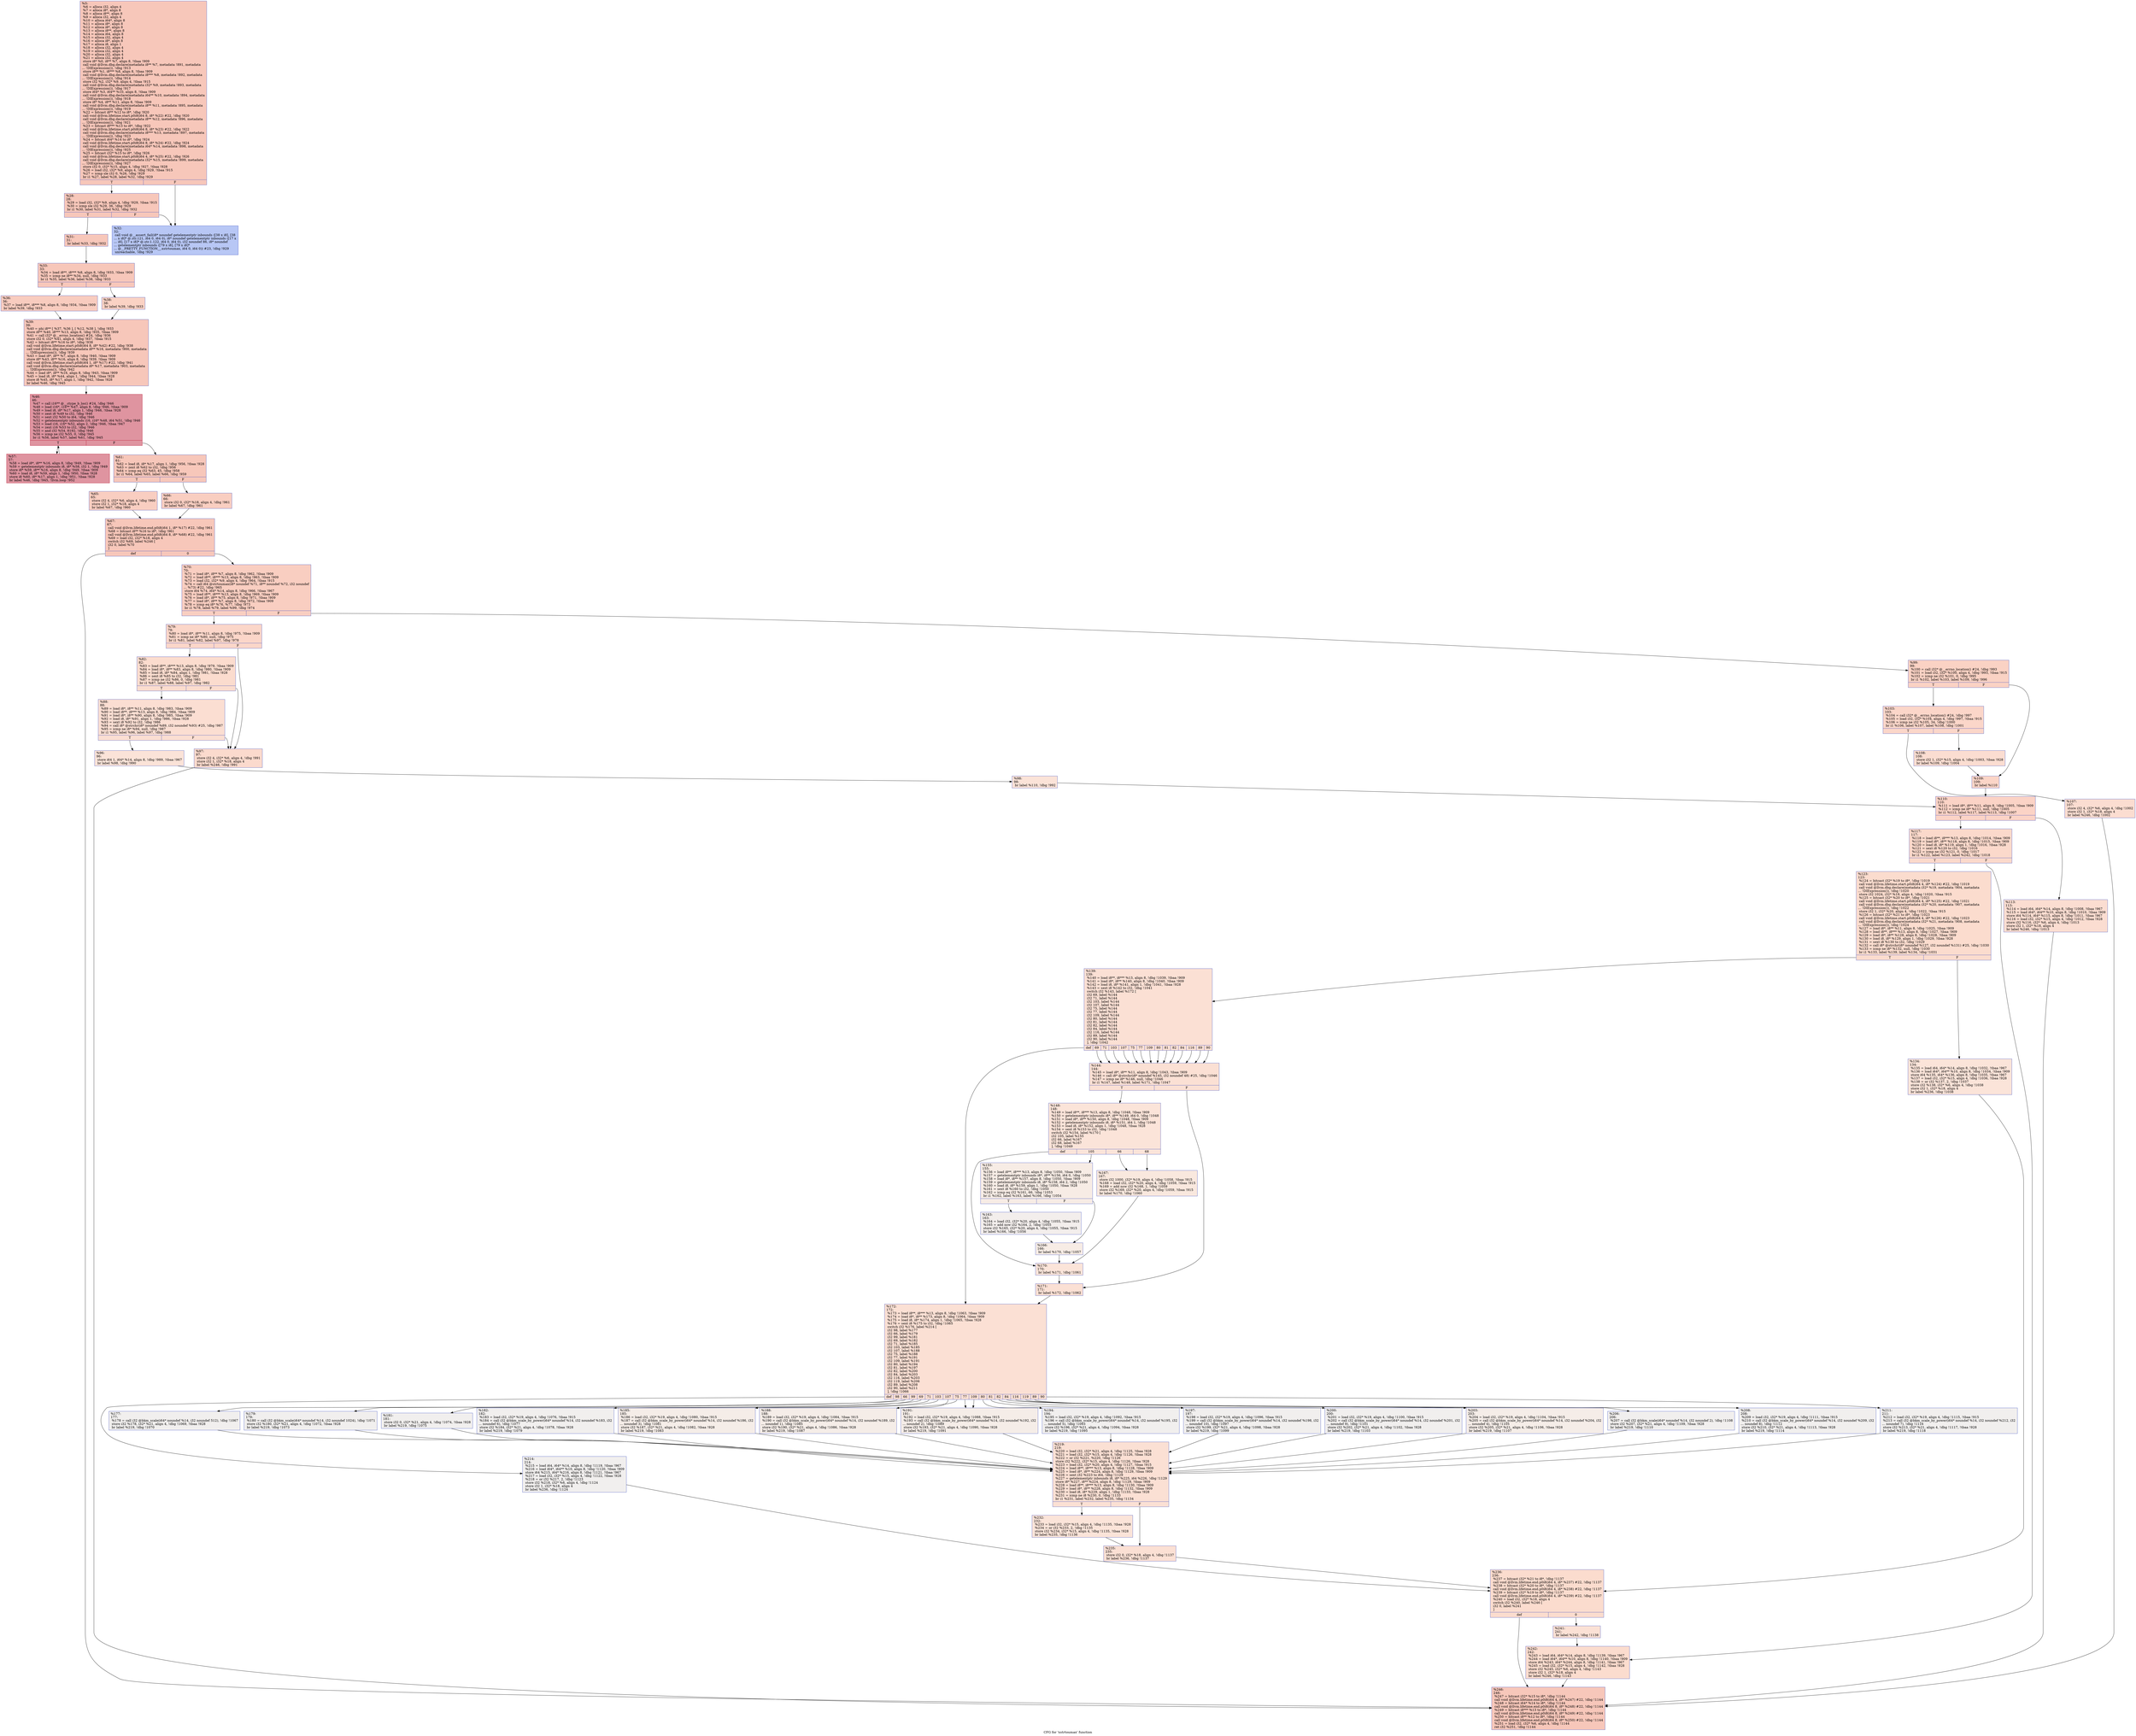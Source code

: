 digraph "CFG for 'xstrtoumax' function" {
	label="CFG for 'xstrtoumax' function";

	Node0xeeafb0 [shape=record,color="#3d50c3ff", style=filled, fillcolor="#ec7f6370",label="{%5:\l  %6 = alloca i32, align 4\l  %7 = alloca i8*, align 8\l  %8 = alloca i8**, align 8\l  %9 = alloca i32, align 4\l  %10 = alloca i64*, align 8\l  %11 = alloca i8*, align 8\l  %12 = alloca i8*, align 8\l  %13 = alloca i8**, align 8\l  %14 = alloca i64, align 8\l  %15 = alloca i32, align 4\l  %16 = alloca i8*, align 8\l  %17 = alloca i8, align 1\l  %18 = alloca i32, align 4\l  %19 = alloca i32, align 4\l  %20 = alloca i32, align 4\l  %21 = alloca i32, align 4\l  store i8* %0, i8** %7, align 8, !tbaa !909\l  call void @llvm.dbg.declare(metadata i8** %7, metadata !891, metadata\l... !DIExpression()), !dbg !913\l  store i8** %1, i8*** %8, align 8, !tbaa !909\l  call void @llvm.dbg.declare(metadata i8*** %8, metadata !892, metadata\l... !DIExpression()), !dbg !914\l  store i32 %2, i32* %9, align 4, !tbaa !915\l  call void @llvm.dbg.declare(metadata i32* %9, metadata !893, metadata\l... !DIExpression()), !dbg !917\l  store i64* %3, i64** %10, align 8, !tbaa !909\l  call void @llvm.dbg.declare(metadata i64** %10, metadata !894, metadata\l... !DIExpression()), !dbg !918\l  store i8* %4, i8** %11, align 8, !tbaa !909\l  call void @llvm.dbg.declare(metadata i8** %11, metadata !895, metadata\l... !DIExpression()), !dbg !919\l  %22 = bitcast i8** %12 to i8*, !dbg !920\l  call void @llvm.lifetime.start.p0i8(i64 8, i8* %22) #22, !dbg !920\l  call void @llvm.dbg.declare(metadata i8** %12, metadata !896, metadata\l... !DIExpression()), !dbg !921\l  %23 = bitcast i8*** %13 to i8*, !dbg !922\l  call void @llvm.lifetime.start.p0i8(i64 8, i8* %23) #22, !dbg !922\l  call void @llvm.dbg.declare(metadata i8*** %13, metadata !897, metadata\l... !DIExpression()), !dbg !923\l  %24 = bitcast i64* %14 to i8*, !dbg !924\l  call void @llvm.lifetime.start.p0i8(i64 8, i8* %24) #22, !dbg !924\l  call void @llvm.dbg.declare(metadata i64* %14, metadata !898, metadata\l... !DIExpression()), !dbg !925\l  %25 = bitcast i32* %15 to i8*, !dbg !926\l  call void @llvm.lifetime.start.p0i8(i64 4, i8* %25) #22, !dbg !926\l  call void @llvm.dbg.declare(metadata i32* %15, metadata !899, metadata\l... !DIExpression()), !dbg !927\l  store i32 0, i32* %15, align 4, !dbg !927, !tbaa !928\l  %26 = load i32, i32* %9, align 4, !dbg !929, !tbaa !915\l  %27 = icmp sle i32 0, %26, !dbg !929\l  br i1 %27, label %28, label %32, !dbg !929\l|{<s0>T|<s1>F}}"];
	Node0xeeafb0:s0 -> Node0xeecdc0;
	Node0xeeafb0:s1 -> Node0xeece60;
	Node0xeecdc0 [shape=record,color="#3d50c3ff", style=filled, fillcolor="#ec7f6370",label="{%28:\l28:                                               \l  %29 = load i32, i32* %9, align 4, !dbg !929, !tbaa !915\l  %30 = icmp sle i32 %29, 36, !dbg !929\l  br i1 %30, label %31, label %32, !dbg !932\l|{<s0>T|<s1>F}}"];
	Node0xeecdc0:s0 -> Node0xeece10;
	Node0xeecdc0:s1 -> Node0xeece60;
	Node0xeece10 [shape=record,color="#3d50c3ff", style=filled, fillcolor="#ec7f6370",label="{%31:\l31:                                               \l  br label %33, !dbg !932\l}"];
	Node0xeece10 -> Node0xeeceb0;
	Node0xeece60 [shape=record,color="#3d50c3ff", style=filled, fillcolor="#5f7fe870",label="{%32:\l32:                                               \l  call void @__assert_fail(i8* noundef getelementptr inbounds ([38 x i8], [38\l... x i8]* @.str.121, i64 0, i64 0), i8* noundef getelementptr inbounds ([17 x\l... i8], [17 x i8]* @.str.1.122, i64 0, i64 0), i32 noundef 86, i8* noundef\l... getelementptr inbounds ([79 x i8], [79 x i8]*\l... @__PRETTY_FUNCTION__.xstrtoumax, i64 0, i64 0)) #23, !dbg !929\l  unreachable, !dbg !929\l}"];
	Node0xeeceb0 [shape=record,color="#3d50c3ff", style=filled, fillcolor="#ec7f6370",label="{%33:\l33:                                               \l  %34 = load i8**, i8*** %8, align 8, !dbg !933, !tbaa !909\l  %35 = icmp ne i8** %34, null, !dbg !933\l  br i1 %35, label %36, label %38, !dbg !933\l|{<s0>T|<s1>F}}"];
	Node0xeeceb0:s0 -> Node0xeecf00;
	Node0xeeceb0:s1 -> Node0xeecf50;
	Node0xeecf00 [shape=record,color="#3d50c3ff", style=filled, fillcolor="#f08b6e70",label="{%36:\l36:                                               \l  %37 = load i8**, i8*** %8, align 8, !dbg !934, !tbaa !909\l  br label %39, !dbg !933\l}"];
	Node0xeecf00 -> Node0xeecfa0;
	Node0xeecf50 [shape=record,color="#3d50c3ff", style=filled, fillcolor="#f4987a70",label="{%38:\l38:                                               \l  br label %39, !dbg !933\l}"];
	Node0xeecf50 -> Node0xeecfa0;
	Node0xeecfa0 [shape=record,color="#3d50c3ff", style=filled, fillcolor="#ec7f6370",label="{%39:\l39:                                               \l  %40 = phi i8** [ %37, %36 ], [ %12, %38 ], !dbg !933\l  store i8** %40, i8*** %13, align 8, !dbg !935, !tbaa !909\l  %41 = call i32* @__errno_location() #24, !dbg !936\l  store i32 0, i32* %41, align 4, !dbg !937, !tbaa !915\l  %42 = bitcast i8** %16 to i8*, !dbg !938\l  call void @llvm.lifetime.start.p0i8(i64 8, i8* %42) #22, !dbg !938\l  call void @llvm.dbg.declare(metadata i8** %16, metadata !900, metadata\l... !DIExpression()), !dbg !939\l  %43 = load i8*, i8** %7, align 8, !dbg !940, !tbaa !909\l  store i8* %43, i8** %16, align 8, !dbg !939, !tbaa !909\l  call void @llvm.lifetime.start.p0i8(i64 1, i8* %17) #22, !dbg !941\l  call void @llvm.dbg.declare(metadata i8* %17, metadata !903, metadata\l... !DIExpression()), !dbg !942\l  %44 = load i8*, i8** %16, align 8, !dbg !943, !tbaa !909\l  %45 = load i8, i8* %44, align 1, !dbg !944, !tbaa !928\l  store i8 %45, i8* %17, align 1, !dbg !942, !tbaa !928\l  br label %46, !dbg !945\l}"];
	Node0xeecfa0 -> Node0xeecff0;
	Node0xeecff0 [shape=record,color="#b70d28ff", style=filled, fillcolor="#b70d2870",label="{%46:\l46:                                               \l  %47 = call i16** @__ctype_b_loc() #24, !dbg !946\l  %48 = load i16*, i16** %47, align 8, !dbg !946, !tbaa !909\l  %49 = load i8, i8* %17, align 1, !dbg !946, !tbaa !928\l  %50 = zext i8 %49 to i32, !dbg !946\l  %51 = sext i32 %50 to i64, !dbg !946\l  %52 = getelementptr inbounds i16, i16* %48, i64 %51, !dbg !946\l  %53 = load i16, i16* %52, align 2, !dbg !946, !tbaa !947\l  %54 = zext i16 %53 to i32, !dbg !946\l  %55 = and i32 %54, 8192, !dbg !946\l  %56 = icmp ne i32 %55, 0, !dbg !945\l  br i1 %56, label %57, label %61, !dbg !945\l|{<s0>T|<s1>F}}"];
	Node0xeecff0:s0 -> Node0xeed040;
	Node0xeecff0:s1 -> Node0xeed090;
	Node0xeed040 [shape=record,color="#b70d28ff", style=filled, fillcolor="#b70d2870",label="{%57:\l57:                                               \l  %58 = load i8*, i8** %16, align 8, !dbg !949, !tbaa !909\l  %59 = getelementptr inbounds i8, i8* %58, i32 1, !dbg !949\l  store i8* %59, i8** %16, align 8, !dbg !949, !tbaa !909\l  %60 = load i8, i8* %59, align 1, !dbg !950, !tbaa !928\l  store i8 %60, i8* %17, align 1, !dbg !951, !tbaa !928\l  br label %46, !dbg !945, !llvm.loop !952\l}"];
	Node0xeed040 -> Node0xeecff0;
	Node0xeed090 [shape=record,color="#3d50c3ff", style=filled, fillcolor="#ec7f6370",label="{%61:\l61:                                               \l  %62 = load i8, i8* %17, align 1, !dbg !956, !tbaa !928\l  %63 = zext i8 %62 to i32, !dbg !956\l  %64 = icmp eq i32 %63, 45, !dbg !958\l  br i1 %64, label %65, label %66, !dbg !959\l|{<s0>T|<s1>F}}"];
	Node0xeed090:s0 -> Node0xeed0e0;
	Node0xeed090:s1 -> Node0xeed130;
	Node0xeed0e0 [shape=record,color="#3d50c3ff", style=filled, fillcolor="#f2907270",label="{%65:\l65:                                               \l  store i32 4, i32* %6, align 4, !dbg !960\l  store i32 1, i32* %18, align 4\l  br label %67, !dbg !960\l}"];
	Node0xeed0e0 -> Node0xeed180;
	Node0xeed130 [shape=record,color="#3d50c3ff", style=filled, fillcolor="#f2907270",label="{%66:\l66:                                               \l  store i32 0, i32* %18, align 4, !dbg !961\l  br label %67, !dbg !961\l}"];
	Node0xeed130 -> Node0xeed180;
	Node0xeed180 [shape=record,color="#3d50c3ff", style=filled, fillcolor="#ec7f6370",label="{%67:\l67:                                               \l  call void @llvm.lifetime.end.p0i8(i64 1, i8* %17) #22, !dbg !961\l  %68 = bitcast i8** %16 to i8*, !dbg !961\l  call void @llvm.lifetime.end.p0i8(i64 8, i8* %68) #22, !dbg !961\l  %69 = load i32, i32* %18, align 4\l  switch i32 %69, label %246 [\l    i32 0, label %70\l  ]\l|{<s0>def|<s1>0}}"];
	Node0xeed180:s0 -> Node0xeee0d0;
	Node0xeed180:s1 -> Node0xeed1d0;
	Node0xeed1d0 [shape=record,color="#3d50c3ff", style=filled, fillcolor="#f2907270",label="{%70:\l70:                                               \l  %71 = load i8*, i8** %7, align 8, !dbg !962, !tbaa !909\l  %72 = load i8**, i8*** %13, align 8, !dbg !963, !tbaa !909\l  %73 = load i32, i32* %9, align 4, !dbg !964, !tbaa !915\l  %74 = call i64 @strtoumax(i8* noundef %71, i8** noundef %72, i32 noundef\l... %73) #22, !dbg !965\l  store i64 %74, i64* %14, align 8, !dbg !966, !tbaa !967\l  %75 = load i8**, i8*** %13, align 8, !dbg !969, !tbaa !909\l  %76 = load i8*, i8** %75, align 8, !dbg !971, !tbaa !909\l  %77 = load i8*, i8** %7, align 8, !dbg !972, !tbaa !909\l  %78 = icmp eq i8* %76, %77, !dbg !973\l  br i1 %78, label %79, label %99, !dbg !974\l|{<s0>T|<s1>F}}"];
	Node0xeed1d0:s0 -> Node0xeed220;
	Node0xeed1d0:s1 -> Node0xeed400;
	Node0xeed220 [shape=record,color="#3d50c3ff", style=filled, fillcolor="#f6a38570",label="{%79:\l79:                                               \l  %80 = load i8*, i8** %11, align 8, !dbg !975, !tbaa !909\l  %81 = icmp ne i8* %80, null, !dbg !975\l  br i1 %81, label %82, label %97, !dbg !978\l|{<s0>T|<s1>F}}"];
	Node0xeed220:s0 -> Node0xeed270;
	Node0xeed220:s1 -> Node0xeed360;
	Node0xeed270 [shape=record,color="#3d50c3ff", style=filled, fillcolor="#f7af9170",label="{%82:\l82:                                               \l  %83 = load i8**, i8*** %13, align 8, !dbg !979, !tbaa !909\l  %84 = load i8*, i8** %83, align 8, !dbg !980, !tbaa !909\l  %85 = load i8, i8* %84, align 1, !dbg !981, !tbaa !928\l  %86 = sext i8 %85 to i32, !dbg !981\l  %87 = icmp ne i32 %86, 0, !dbg !981\l  br i1 %87, label %88, label %97, !dbg !982\l|{<s0>T|<s1>F}}"];
	Node0xeed270:s0 -> Node0xeed2c0;
	Node0xeed270:s1 -> Node0xeed360;
	Node0xeed2c0 [shape=record,color="#3d50c3ff", style=filled, fillcolor="#f7b59970",label="{%88:\l88:                                               \l  %89 = load i8*, i8** %11, align 8, !dbg !983, !tbaa !909\l  %90 = load i8**, i8*** %13, align 8, !dbg !984, !tbaa !909\l  %91 = load i8*, i8** %90, align 8, !dbg !985, !tbaa !909\l  %92 = load i8, i8* %91, align 1, !dbg !986, !tbaa !928\l  %93 = sext i8 %92 to i32, !dbg !986\l  %94 = call i8* @strchr(i8* noundef %89, i32 noundef %93) #25, !dbg !987\l  %95 = icmp ne i8* %94, null, !dbg !987\l  br i1 %95, label %96, label %97, !dbg !988\l|{<s0>T|<s1>F}}"];
	Node0xeed2c0:s0 -> Node0xeed310;
	Node0xeed2c0:s1 -> Node0xeed360;
	Node0xeed310 [shape=record,color="#3d50c3ff", style=filled, fillcolor="#f6bfa670",label="{%96:\l96:                                               \l  store i64 1, i64* %14, align 8, !dbg !989, !tbaa !967\l  br label %98, !dbg !990\l}"];
	Node0xeed310 -> Node0xeed3b0;
	Node0xeed360 [shape=record,color="#3d50c3ff", style=filled, fillcolor="#f7ac8e70",label="{%97:\l97:                                               \l  store i32 4, i32* %6, align 4, !dbg !991\l  store i32 1, i32* %18, align 4\l  br label %246, !dbg !991\l}"];
	Node0xeed360 -> Node0xeee0d0;
	Node0xeed3b0 [shape=record,color="#3d50c3ff", style=filled, fillcolor="#f6bfa670",label="{%98:\l98:                                               \l  br label %110, !dbg !992\l}"];
	Node0xeed3b0 -> Node0xeed590;
	Node0xeed400 [shape=record,color="#3d50c3ff", style=filled, fillcolor="#f4987a70",label="{%99:\l99:                                               \l  %100 = call i32* @__errno_location() #24, !dbg !993\l  %101 = load i32, i32* %100, align 4, !dbg !993, !tbaa !915\l  %102 = icmp ne i32 %101, 0, !dbg !995\l  br i1 %102, label %103, label %109, !dbg !996\l|{<s0>T|<s1>F}}"];
	Node0xeed400:s0 -> Node0xeed450;
	Node0xeed400:s1 -> Node0xeed540;
	Node0xeed450 [shape=record,color="#3d50c3ff", style=filled, fillcolor="#f6a38570",label="{%103:\l103:                                              \l  %104 = call i32* @__errno_location() #24, !dbg !997\l  %105 = load i32, i32* %104, align 4, !dbg !997, !tbaa !915\l  %106 = icmp ne i32 %105, 34, !dbg !1000\l  br i1 %106, label %107, label %108, !dbg !1001\l|{<s0>T|<s1>F}}"];
	Node0xeed450:s0 -> Node0xeed4a0;
	Node0xeed450:s1 -> Node0xeed4f0;
	Node0xeed4a0 [shape=record,color="#3d50c3ff", style=filled, fillcolor="#f7b39670",label="{%107:\l107:                                              \l  store i32 4, i32* %6, align 4, !dbg !1002\l  store i32 1, i32* %18, align 4\l  br label %246, !dbg !1002\l}"];
	Node0xeed4a0 -> Node0xeee0d0;
	Node0xeed4f0 [shape=record,color="#3d50c3ff", style=filled, fillcolor="#f7b39670",label="{%108:\l108:                                              \l  store i32 1, i32* %15, align 4, !dbg !1003, !tbaa !928\l  br label %109, !dbg !1004\l}"];
	Node0xeed4f0 -> Node0xeed540;
	Node0xeed540 [shape=record,color="#3d50c3ff", style=filled, fillcolor="#f5a08170",label="{%109:\l109:                                              \l  br label %110\l}"];
	Node0xeed540 -> Node0xeed590;
	Node0xeed590 [shape=record,color="#3d50c3ff", style=filled, fillcolor="#f59c7d70",label="{%110:\l110:                                              \l  %111 = load i8*, i8** %11, align 8, !dbg !1005, !tbaa !909\l  %112 = icmp ne i8* %111, null, !dbg !1005\l  br i1 %112, label %117, label %113, !dbg !1007\l|{<s0>T|<s1>F}}"];
	Node0xeed590:s0 -> Node0xeed630;
	Node0xeed590:s1 -> Node0xeed5e0;
	Node0xeed5e0 [shape=record,color="#3d50c3ff", style=filled, fillcolor="#f7b39670",label="{%113:\l113:                                              \l  %114 = load i64, i64* %14, align 8, !dbg !1008, !tbaa !967\l  %115 = load i64*, i64** %10, align 8, !dbg !1010, !tbaa !909\l  store i64 %114, i64* %115, align 8, !dbg !1011, !tbaa !967\l  %116 = load i32, i32* %15, align 4, !dbg !1012, !tbaa !928\l  store i32 %116, i32* %6, align 4, !dbg !1013\l  store i32 1, i32* %18, align 4\l  br label %246, !dbg !1013\l}"];
	Node0xeed5e0 -> Node0xeee0d0;
	Node0xeed630 [shape=record,color="#3d50c3ff", style=filled, fillcolor="#f7a88970",label="{%117:\l117:                                              \l  %118 = load i8**, i8*** %13, align 8, !dbg !1014, !tbaa !909\l  %119 = load i8*, i8** %118, align 8, !dbg !1015, !tbaa !909\l  %120 = load i8, i8* %119, align 1, !dbg !1016, !tbaa !928\l  %121 = sext i8 %120 to i32, !dbg !1016\l  %122 = icmp ne i32 %121, 0, !dbg !1017\l  br i1 %122, label %123, label %242, !dbg !1018\l|{<s0>T|<s1>F}}"];
	Node0xeed630:s0 -> Node0xeed680;
	Node0xeed630:s1 -> Node0xeee080;
	Node0xeed680 [shape=record,color="#3d50c3ff", style=filled, fillcolor="#f7af9170",label="{%123:\l123:                                              \l  %124 = bitcast i32* %19 to i8*, !dbg !1019\l  call void @llvm.lifetime.start.p0i8(i64 4, i8* %124) #22, !dbg !1019\l  call void @llvm.dbg.declare(metadata i32* %19, metadata !904, metadata\l... !DIExpression()), !dbg !1020\l  store i32 1024, i32* %19, align 4, !dbg !1020, !tbaa !915\l  %125 = bitcast i32* %20 to i8*, !dbg !1021\l  call void @llvm.lifetime.start.p0i8(i64 4, i8* %125) #22, !dbg !1021\l  call void @llvm.dbg.declare(metadata i32* %20, metadata !907, metadata\l... !DIExpression()), !dbg !1022\l  store i32 1, i32* %20, align 4, !dbg !1022, !tbaa !915\l  %126 = bitcast i32* %21 to i8*, !dbg !1023\l  call void @llvm.lifetime.start.p0i8(i64 4, i8* %126) #22, !dbg !1023\l  call void @llvm.dbg.declare(metadata i32* %21, metadata !908, metadata\l... !DIExpression()), !dbg !1024\l  %127 = load i8*, i8** %11, align 8, !dbg !1025, !tbaa !909\l  %128 = load i8**, i8*** %13, align 8, !dbg !1027, !tbaa !909\l  %129 = load i8*, i8** %128, align 8, !dbg !1028, !tbaa !909\l  %130 = load i8, i8* %129, align 1, !dbg !1029, !tbaa !928\l  %131 = sext i8 %130 to i32, !dbg !1029\l  %132 = call i8* @strchr(i8* noundef %127, i32 noundef %131) #25, !dbg !1030\l  %133 = icmp ne i8* %132, null, !dbg !1030\l  br i1 %133, label %139, label %134, !dbg !1031\l|{<s0>T|<s1>F}}"];
	Node0xeed680:s0 -> Node0xeed720;
	Node0xeed680:s1 -> Node0xeed6d0;
	Node0xeed6d0 [shape=record,color="#3d50c3ff", style=filled, fillcolor="#f5c1a970",label="{%134:\l134:                                              \l  %135 = load i64, i64* %14, align 8, !dbg !1032, !tbaa !967\l  %136 = load i64*, i64** %10, align 8, !dbg !1034, !tbaa !909\l  store i64 %135, i64* %136, align 8, !dbg !1035, !tbaa !967\l  %137 = load i32, i32* %15, align 4, !dbg !1036, !tbaa !928\l  %138 = or i32 %137, 2, !dbg !1037\l  store i32 %138, i32* %6, align 4, !dbg !1038\l  store i32 1, i32* %18, align 4\l  br label %236, !dbg !1038\l}"];
	Node0xeed6d0 -> Node0xeedfe0;
	Node0xeed720 [shape=record,color="#3d50c3ff", style=filled, fillcolor="#f7b99e70",label="{%139:\l139:                                              \l  %140 = load i8**, i8*** %13, align 8, !dbg !1039, !tbaa !909\l  %141 = load i8*, i8** %140, align 8, !dbg !1040, !tbaa !909\l  %142 = load i8, i8* %141, align 1, !dbg !1041, !tbaa !928\l  %143 = sext i8 %142 to i32, !dbg !1041\l  switch i32 %143, label %172 [\l    i32 69, label %144\l    i32 71, label %144\l    i32 103, label %144\l    i32 107, label %144\l    i32 75, label %144\l    i32 77, label %144\l    i32 109, label %144\l    i32 80, label %144\l    i32 81, label %144\l    i32 82, label %144\l    i32 84, label %144\l    i32 116, label %144\l    i32 89, label %144\l    i32 90, label %144\l  ], !dbg !1042\l|{<s0>def|<s1>69|<s2>71|<s3>103|<s4>107|<s5>75|<s6>77|<s7>109|<s8>80|<s9>81|<s10>82|<s11>84|<s12>116|<s13>89|<s14>90}}"];
	Node0xeed720:s0 -> Node0xeed9f0;
	Node0xeed720:s1 -> Node0xeed770;
	Node0xeed720:s2 -> Node0xeed770;
	Node0xeed720:s3 -> Node0xeed770;
	Node0xeed720:s4 -> Node0xeed770;
	Node0xeed720:s5 -> Node0xeed770;
	Node0xeed720:s6 -> Node0xeed770;
	Node0xeed720:s7 -> Node0xeed770;
	Node0xeed720:s8 -> Node0xeed770;
	Node0xeed720:s9 -> Node0xeed770;
	Node0xeed720:s10 -> Node0xeed770;
	Node0xeed720:s11 -> Node0xeed770;
	Node0xeed720:s12 -> Node0xeed770;
	Node0xeed720:s13 -> Node0xeed770;
	Node0xeed720:s14 -> Node0xeed770;
	Node0xeed770 [shape=record,color="#3d50c3ff", style=filled, fillcolor="#f7b99e70",label="{%144:\l144:                                              \l  %145 = load i8*, i8** %11, align 8, !dbg !1043, !tbaa !909\l  %146 = call i8* @strchr(i8* noundef %145, i32 noundef 48) #25, !dbg !1046\l  %147 = icmp ne i8* %146, null, !dbg !1046\l  br i1 %147, label %148, label %171, !dbg !1047\l|{<s0>T|<s1>F}}"];
	Node0xeed770:s0 -> Node0xeed7c0;
	Node0xeed770:s1 -> Node0xeed9a0;
	Node0xeed7c0 [shape=record,color="#3d50c3ff", style=filled, fillcolor="#f5c1a970",label="{%148:\l148:                                              \l  %149 = load i8**, i8*** %13, align 8, !dbg !1048, !tbaa !909\l  %150 = getelementptr inbounds i8*, i8** %149, i64 0, !dbg !1048\l  %151 = load i8*, i8** %150, align 8, !dbg !1048, !tbaa !909\l  %152 = getelementptr inbounds i8, i8* %151, i64 1, !dbg !1048\l  %153 = load i8, i8* %152, align 1, !dbg !1048, !tbaa !928\l  %154 = sext i8 %153 to i32, !dbg !1048\l  switch i32 %154, label %170 [\l    i32 105, label %155\l    i32 66, label %167\l    i32 68, label %167\l  ], !dbg !1049\l|{<s0>def|<s1>105|<s2>66|<s3>68}}"];
	Node0xeed7c0:s0 -> Node0xeed950;
	Node0xeed7c0:s1 -> Node0xeed810;
	Node0xeed7c0:s2 -> Node0xeed900;
	Node0xeed7c0:s3 -> Node0xeed900;
	Node0xeed810 [shape=record,color="#3d50c3ff", style=filled, fillcolor="#ecd3c570",label="{%155:\l155:                                              \l  %156 = load i8**, i8*** %13, align 8, !dbg !1050, !tbaa !909\l  %157 = getelementptr inbounds i8*, i8** %156, i64 0, !dbg !1050\l  %158 = load i8*, i8** %157, align 8, !dbg !1050, !tbaa !909\l  %159 = getelementptr inbounds i8, i8* %158, i64 2, !dbg !1050\l  %160 = load i8, i8* %159, align 1, !dbg !1050, !tbaa !928\l  %161 = sext i8 %160 to i32, !dbg !1050\l  %162 = icmp eq i32 %161, 66, !dbg !1053\l  br i1 %162, label %163, label %166, !dbg !1054\l|{<s0>T|<s1>F}}"];
	Node0xeed810:s0 -> Node0xeed860;
	Node0xeed810:s1 -> Node0xeed8b0;
	Node0xeed860 [shape=record,color="#3d50c3ff", style=filled, fillcolor="#e3d9d370",label="{%163:\l163:                                              \l  %164 = load i32, i32* %20, align 4, !dbg !1055, !tbaa !915\l  %165 = add nsw i32 %164, 2, !dbg !1055\l  store i32 %165, i32* %20, align 4, !dbg !1055, !tbaa !915\l  br label %166, !dbg !1056\l}"];
	Node0xeed860 -> Node0xeed8b0;
	Node0xeed8b0 [shape=record,color="#3d50c3ff", style=filled, fillcolor="#ecd3c570",label="{%166:\l166:                                              \l  br label %170, !dbg !1057\l}"];
	Node0xeed8b0 -> Node0xeed950;
	Node0xeed900 [shape=record,color="#3d50c3ff", style=filled, fillcolor="#f2cab570",label="{%167:\l167:                                              \l  store i32 1000, i32* %19, align 4, !dbg !1058, !tbaa !915\l  %168 = load i32, i32* %20, align 4, !dbg !1059, !tbaa !915\l  %169 = add nsw i32 %168, 1, !dbg !1059\l  store i32 %169, i32* %20, align 4, !dbg !1059, !tbaa !915\l  br label %170, !dbg !1060\l}"];
	Node0xeed900 -> Node0xeed950;
	Node0xeed950 [shape=record,color="#3d50c3ff", style=filled, fillcolor="#f5c1a970",label="{%170:\l170:                                              \l  br label %171, !dbg !1061\l}"];
	Node0xeed950 -> Node0xeed9a0;
	Node0xeed9a0 [shape=record,color="#3d50c3ff", style=filled, fillcolor="#f7b99e70",label="{%171:\l171:                                              \l  br label %172, !dbg !1062\l}"];
	Node0xeed9a0 -> Node0xeed9f0;
	Node0xeed9f0 [shape=record,color="#3d50c3ff", style=filled, fillcolor="#f7b99e70",label="{%172:\l172:                                              \l  %173 = load i8**, i8*** %13, align 8, !dbg !1063, !tbaa !909\l  %174 = load i8*, i8** %173, align 8, !dbg !1064, !tbaa !909\l  %175 = load i8, i8* %174, align 1, !dbg !1065, !tbaa !928\l  %176 = sext i8 %175 to i32, !dbg !1065\l  switch i32 %176, label %214 [\l    i32 98, label %177\l    i32 66, label %179\l    i32 99, label %181\l    i32 69, label %182\l    i32 71, label %185\l    i32 103, label %185\l    i32 107, label %188\l    i32 75, label %188\l    i32 77, label %191\l    i32 109, label %191\l    i32 80, label %194\l    i32 81, label %197\l    i32 82, label %200\l    i32 84, label %203\l    i32 116, label %203\l    i32 119, label %206\l    i32 89, label %208\l    i32 90, label %211\l  ], !dbg !1066\l|{<s0>def|<s1>98|<s2>66|<s3>99|<s4>69|<s5>71|<s6>103|<s7>107|<s8>75|<s9>77|<s10>109|<s11>80|<s12>81|<s13>82|<s14>84|<s15>116|<s16>119|<s17>89|<s18>90}}"];
	Node0xeed9f0:s0 -> Node0xeedea0;
	Node0xeed9f0:s1 -> Node0xeeda40;
	Node0xeed9f0:s2 -> Node0xeeda90;
	Node0xeed9f0:s3 -> Node0xeedae0;
	Node0xeed9f0:s4 -> Node0xeedb30;
	Node0xeed9f0:s5 -> Node0xeedb80;
	Node0xeed9f0:s6 -> Node0xeedb80;
	Node0xeed9f0:s7 -> Node0xeedbd0;
	Node0xeed9f0:s8 -> Node0xeedbd0;
	Node0xeed9f0:s9 -> Node0xeedc20;
	Node0xeed9f0:s10 -> Node0xeedc20;
	Node0xeed9f0:s11 -> Node0xeedc70;
	Node0xeed9f0:s12 -> Node0xeedcc0;
	Node0xeed9f0:s13 -> Node0xeedd10;
	Node0xeed9f0:s14 -> Node0xeedd60;
	Node0xeed9f0:s15 -> Node0xeedd60;
	Node0xeed9f0:s16 -> Node0xeeddb0;
	Node0xeed9f0:s17 -> Node0xeede00;
	Node0xeed9f0:s18 -> Node0xeede50;
	Node0xeeda40 [shape=record,color="#3d50c3ff", style=filled, fillcolor="#e0dbd870",label="{%177:\l177:                                              \l  %178 = call i32 @bkm_scale(i64* noundef %14, i32 noundef 512), !dbg !1067\l  store i32 %178, i32* %21, align 4, !dbg !1069, !tbaa !928\l  br label %219, !dbg !1070\l}"];
	Node0xeeda40 -> Node0xeedef0;
	Node0xeeda90 [shape=record,color="#3d50c3ff", style=filled, fillcolor="#e0dbd870",label="{%179:\l179:                                              \l  %180 = call i32 @bkm_scale(i64* noundef %14, i32 noundef 1024), !dbg !1071\l  store i32 %180, i32* %21, align 4, !dbg !1072, !tbaa !928\l  br label %219, !dbg !1073\l}"];
	Node0xeeda90 -> Node0xeedef0;
	Node0xeedae0 [shape=record,color="#3d50c3ff", style=filled, fillcolor="#e0dbd870",label="{%181:\l181:                                              \l  store i32 0, i32* %21, align 4, !dbg !1074, !tbaa !928\l  br label %219, !dbg !1075\l}"];
	Node0xeedae0 -> Node0xeedef0;
	Node0xeedb30 [shape=record,color="#3d50c3ff", style=filled, fillcolor="#e0dbd870",label="{%182:\l182:                                              \l  %183 = load i32, i32* %19, align 4, !dbg !1076, !tbaa !915\l  %184 = call i32 @bkm_scale_by_power(i64* noundef %14, i32 noundef %183, i32\l... noundef 6), !dbg !1077\l  store i32 %184, i32* %21, align 4, !dbg !1078, !tbaa !928\l  br label %219, !dbg !1079\l}"];
	Node0xeedb30 -> Node0xeedef0;
	Node0xeedb80 [shape=record,color="#3d50c3ff", style=filled, fillcolor="#e8d6cc70",label="{%185:\l185:                                              \l  %186 = load i32, i32* %19, align 4, !dbg !1080, !tbaa !915\l  %187 = call i32 @bkm_scale_by_power(i64* noundef %14, i32 noundef %186, i32\l... noundef 3), !dbg !1081\l  store i32 %187, i32* %21, align 4, !dbg !1082, !tbaa !928\l  br label %219, !dbg !1083\l}"];
	Node0xeedb80 -> Node0xeedef0;
	Node0xeedbd0 [shape=record,color="#3d50c3ff", style=filled, fillcolor="#e8d6cc70",label="{%188:\l188:                                              \l  %189 = load i32, i32* %19, align 4, !dbg !1084, !tbaa !915\l  %190 = call i32 @bkm_scale_by_power(i64* noundef %14, i32 noundef %189, i32\l... noundef 1), !dbg !1085\l  store i32 %190, i32* %21, align 4, !dbg !1086, !tbaa !928\l  br label %219, !dbg !1087\l}"];
	Node0xeedbd0 -> Node0xeedef0;
	Node0xeedc20 [shape=record,color="#3d50c3ff", style=filled, fillcolor="#e8d6cc70",label="{%191:\l191:                                              \l  %192 = load i32, i32* %19, align 4, !dbg !1088, !tbaa !915\l  %193 = call i32 @bkm_scale_by_power(i64* noundef %14, i32 noundef %192, i32\l... noundef 2), !dbg !1089\l  store i32 %193, i32* %21, align 4, !dbg !1090, !tbaa !928\l  br label %219, !dbg !1091\l}"];
	Node0xeedc20 -> Node0xeedef0;
	Node0xeedc70 [shape=record,color="#3d50c3ff", style=filled, fillcolor="#e0dbd870",label="{%194:\l194:                                              \l  %195 = load i32, i32* %19, align 4, !dbg !1092, !tbaa !915\l  %196 = call i32 @bkm_scale_by_power(i64* noundef %14, i32 noundef %195, i32\l... noundef 5), !dbg !1093\l  store i32 %196, i32* %21, align 4, !dbg !1094, !tbaa !928\l  br label %219, !dbg !1095\l}"];
	Node0xeedc70 -> Node0xeedef0;
	Node0xeedcc0 [shape=record,color="#3d50c3ff", style=filled, fillcolor="#e0dbd870",label="{%197:\l197:                                              \l  %198 = load i32, i32* %19, align 4, !dbg !1096, !tbaa !915\l  %199 = call i32 @bkm_scale_by_power(i64* noundef %14, i32 noundef %198, i32\l... noundef 10), !dbg !1097\l  store i32 %199, i32* %21, align 4, !dbg !1098, !tbaa !928\l  br label %219, !dbg !1099\l}"];
	Node0xeedcc0 -> Node0xeedef0;
	Node0xeedd10 [shape=record,color="#3d50c3ff", style=filled, fillcolor="#e0dbd870",label="{%200:\l200:                                              \l  %201 = load i32, i32* %19, align 4, !dbg !1100, !tbaa !915\l  %202 = call i32 @bkm_scale_by_power(i64* noundef %14, i32 noundef %201, i32\l... noundef 9), !dbg !1101\l  store i32 %202, i32* %21, align 4, !dbg !1102, !tbaa !928\l  br label %219, !dbg !1103\l}"];
	Node0xeedd10 -> Node0xeedef0;
	Node0xeedd60 [shape=record,color="#3d50c3ff", style=filled, fillcolor="#e8d6cc70",label="{%203:\l203:                                              \l  %204 = load i32, i32* %19, align 4, !dbg !1104, !tbaa !915\l  %205 = call i32 @bkm_scale_by_power(i64* noundef %14, i32 noundef %204, i32\l... noundef 4), !dbg !1105\l  store i32 %205, i32* %21, align 4, !dbg !1106, !tbaa !928\l  br label %219, !dbg !1107\l}"];
	Node0xeedd60 -> Node0xeedef0;
	Node0xeeddb0 [shape=record,color="#3d50c3ff", style=filled, fillcolor="#e0dbd870",label="{%206:\l206:                                              \l  %207 = call i32 @bkm_scale(i64* noundef %14, i32 noundef 2), !dbg !1108\l  store i32 %207, i32* %21, align 4, !dbg !1109, !tbaa !928\l  br label %219, !dbg !1110\l}"];
	Node0xeeddb0 -> Node0xeedef0;
	Node0xeede00 [shape=record,color="#3d50c3ff", style=filled, fillcolor="#e0dbd870",label="{%208:\l208:                                              \l  %209 = load i32, i32* %19, align 4, !dbg !1111, !tbaa !915\l  %210 = call i32 @bkm_scale_by_power(i64* noundef %14, i32 noundef %209, i32\l... noundef 8), !dbg !1112\l  store i32 %210, i32* %21, align 4, !dbg !1113, !tbaa !928\l  br label %219, !dbg !1114\l}"];
	Node0xeede00 -> Node0xeedef0;
	Node0xeede50 [shape=record,color="#3d50c3ff", style=filled, fillcolor="#e0dbd870",label="{%211:\l211:                                              \l  %212 = load i32, i32* %19, align 4, !dbg !1115, !tbaa !915\l  %213 = call i32 @bkm_scale_by_power(i64* noundef %14, i32 noundef %212, i32\l... noundef 7), !dbg !1116\l  store i32 %213, i32* %21, align 4, !dbg !1117, !tbaa !928\l  br label %219, !dbg !1118\l}"];
	Node0xeede50 -> Node0xeedef0;
	Node0xeedea0 [shape=record,color="#3d50c3ff", style=filled, fillcolor="#e0dbd870",label="{%214:\l214:                                              \l  %215 = load i64, i64* %14, align 8, !dbg !1119, !tbaa !967\l  %216 = load i64*, i64** %10, align 8, !dbg !1120, !tbaa !909\l  store i64 %215, i64* %216, align 8, !dbg !1121, !tbaa !967\l  %217 = load i32, i32* %15, align 4, !dbg !1122, !tbaa !928\l  %218 = or i32 %217, 2, !dbg !1123\l  store i32 %218, i32* %6, align 4, !dbg !1124\l  store i32 1, i32* %18, align 4\l  br label %236, !dbg !1124\l}"];
	Node0xeedea0 -> Node0xeedfe0;
	Node0xeedef0 [shape=record,color="#3d50c3ff", style=filled, fillcolor="#f7b99e70",label="{%219:\l219:                                              \l  %220 = load i32, i32* %21, align 4, !dbg !1125, !tbaa !928\l  %221 = load i32, i32* %15, align 4, !dbg !1126, !tbaa !928\l  %222 = or i32 %221, %220, !dbg !1126\l  store i32 %222, i32* %15, align 4, !dbg !1126, !tbaa !928\l  %223 = load i32, i32* %20, align 4, !dbg !1127, !tbaa !915\l  %224 = load i8**, i8*** %13, align 8, !dbg !1128, !tbaa !909\l  %225 = load i8*, i8** %224, align 8, !dbg !1129, !tbaa !909\l  %226 = sext i32 %223 to i64, !dbg !1129\l  %227 = getelementptr inbounds i8, i8* %225, i64 %226, !dbg !1129\l  store i8* %227, i8** %224, align 8, !dbg !1129, !tbaa !909\l  %228 = load i8**, i8*** %13, align 8, !dbg !1130, !tbaa !909\l  %229 = load i8*, i8** %228, align 8, !dbg !1132, !tbaa !909\l  %230 = load i8, i8* %229, align 1, !dbg !1133, !tbaa !928\l  %231 = icmp ne i8 %230, 0, !dbg !1133\l  br i1 %231, label %232, label %235, !dbg !1134\l|{<s0>T|<s1>F}}"];
	Node0xeedef0:s0 -> Node0xeedf40;
	Node0xeedef0:s1 -> Node0xeedf90;
	Node0xeedf40 [shape=record,color="#3d50c3ff", style=filled, fillcolor="#f5c1a970",label="{%232:\l232:                                              \l  %233 = load i32, i32* %15, align 4, !dbg !1135, !tbaa !928\l  %234 = or i32 %233, 2, !dbg !1135\l  store i32 %234, i32* %15, align 4, !dbg !1135, !tbaa !928\l  br label %235, !dbg !1136\l}"];
	Node0xeedf40 -> Node0xeedf90;
	Node0xeedf90 [shape=record,color="#3d50c3ff", style=filled, fillcolor="#f7b99e70",label="{%235:\l235:                                              \l  store i32 0, i32* %18, align 4, !dbg !1137\l  br label %236, !dbg !1137\l}"];
	Node0xeedf90 -> Node0xeedfe0;
	Node0xeedfe0 [shape=record,color="#3d50c3ff", style=filled, fillcolor="#f7af9170",label="{%236:\l236:                                              \l  %237 = bitcast i32* %21 to i8*, !dbg !1137\l  call void @llvm.lifetime.end.p0i8(i64 4, i8* %237) #22, !dbg !1137\l  %238 = bitcast i32* %20 to i8*, !dbg !1137\l  call void @llvm.lifetime.end.p0i8(i64 4, i8* %238) #22, !dbg !1137\l  %239 = bitcast i32* %19 to i8*, !dbg !1137\l  call void @llvm.lifetime.end.p0i8(i64 4, i8* %239) #22, !dbg !1137\l  %240 = load i32, i32* %18, align 4\l  switch i32 %240, label %246 [\l    i32 0, label %241\l  ]\l|{<s0>def|<s1>0}}"];
	Node0xeedfe0:s0 -> Node0xeee0d0;
	Node0xeedfe0:s1 -> Node0xeee030;
	Node0xeee030 [shape=record,color="#3d50c3ff", style=filled, fillcolor="#f7bca170",label="{%241:\l241:                                              \l  br label %242, !dbg !1138\l}"];
	Node0xeee030 -> Node0xeee080;
	Node0xeee080 [shape=record,color="#3d50c3ff", style=filled, fillcolor="#f7af9170",label="{%242:\l242:                                              \l  %243 = load i64, i64* %14, align 8, !dbg !1139, !tbaa !967\l  %244 = load i64*, i64** %10, align 8, !dbg !1140, !tbaa !909\l  store i64 %243, i64* %244, align 8, !dbg !1141, !tbaa !967\l  %245 = load i32, i32* %15, align 4, !dbg !1142, !tbaa !928\l  store i32 %245, i32* %6, align 4, !dbg !1143\l  store i32 1, i32* %18, align 4\l  br label %246, !dbg !1143\l}"];
	Node0xeee080 -> Node0xeee0d0;
	Node0xeee0d0 [shape=record,color="#3d50c3ff", style=filled, fillcolor="#ec7f6370",label="{%246:\l246:                                              \l  %247 = bitcast i32* %15 to i8*, !dbg !1144\l  call void @llvm.lifetime.end.p0i8(i64 4, i8* %247) #22, !dbg !1144\l  %248 = bitcast i64* %14 to i8*, !dbg !1144\l  call void @llvm.lifetime.end.p0i8(i64 8, i8* %248) #22, !dbg !1144\l  %249 = bitcast i8*** %13 to i8*, !dbg !1144\l  call void @llvm.lifetime.end.p0i8(i64 8, i8* %249) #22, !dbg !1144\l  %250 = bitcast i8** %12 to i8*, !dbg !1144\l  call void @llvm.lifetime.end.p0i8(i64 8, i8* %250) #22, !dbg !1144\l  %251 = load i32, i32* %6, align 4, !dbg !1144\l  ret i32 %251, !dbg !1144\l}"];
}
